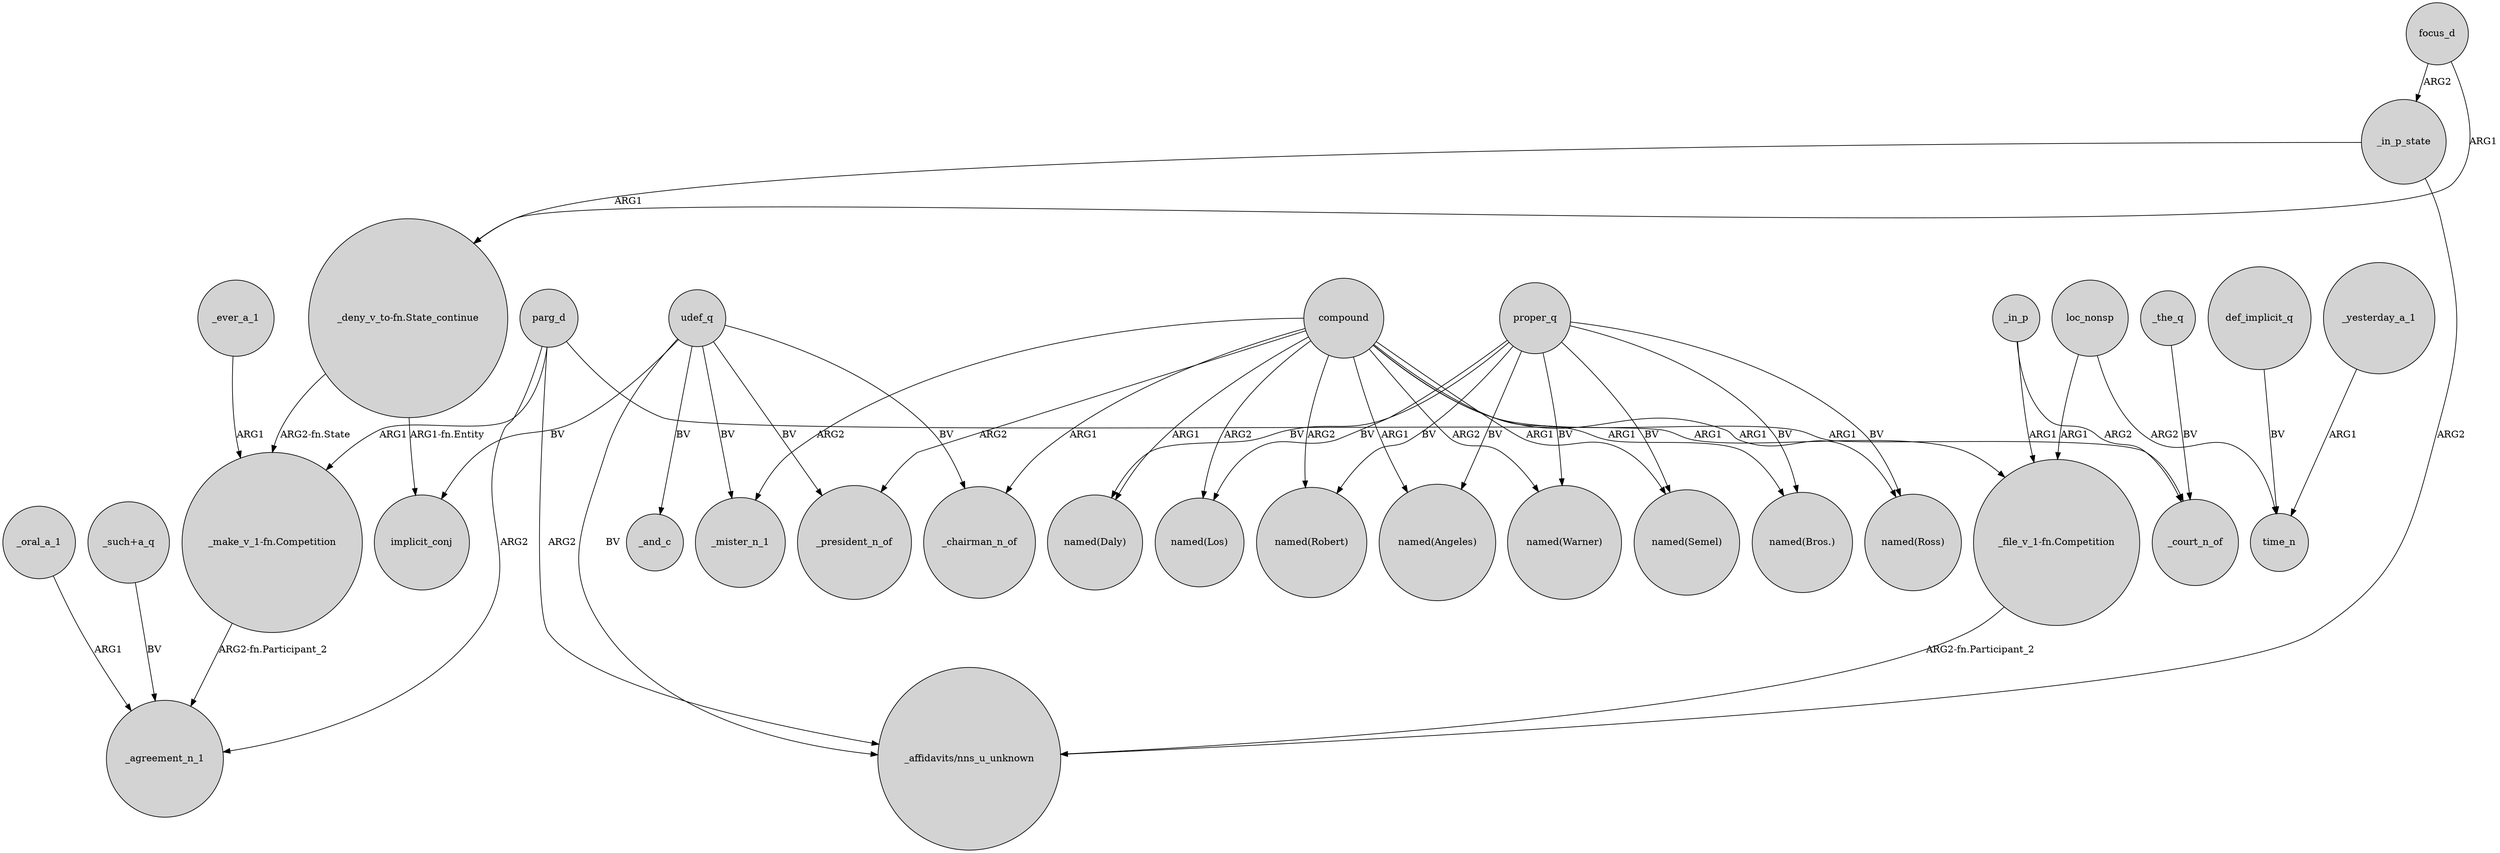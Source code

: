 digraph {
	node [shape=circle style=filled]
	_in_p_state -> "_affidavits/nns_u_unknown" [label=ARG2]
	compound -> _mister_n_1 [label=ARG2]
	focus_d -> _in_p_state [label=ARG2]
	compound -> _president_n_of [label=ARG2]
	_ever_a_1 -> "_make_v_1-fn.Competition" [label=ARG1]
	parg_d -> "_make_v_1-fn.Competition" [label=ARG1]
	parg_d -> _agreement_n_1 [label=ARG2]
	udef_q -> _chairman_n_of [label=BV]
	focus_d -> "_deny_v_to-fn.State_continue" [label=ARG1]
	udef_q -> "_affidavits/nns_u_unknown" [label=BV]
	compound -> "named(Ross)" [label=ARG1]
	compound -> "named(Bros.)" [label=ARG1]
	_yesterday_a_1 -> time_n [label=ARG1]
	udef_q -> _and_c [label=BV]
	proper_q -> "named(Daly)" [label=BV]
	udef_q -> _mister_n_1 [label=BV]
	parg_d -> "_file_v_1-fn.Competition" [label=ARG1]
	compound -> "named(Los)" [label=ARG2]
	_oral_a_1 -> _agreement_n_1 [label=ARG1]
	proper_q -> "named(Ross)" [label=BV]
	loc_nonsp -> "_file_v_1-fn.Competition" [label=ARG1]
	compound -> "named(Robert)" [label=ARG2]
	"_such+a_q" -> _agreement_n_1 [label=BV]
	"_make_v_1-fn.Competition" -> _agreement_n_1 [label="ARG2-fn.Participant_2"]
	compound -> _court_n_of [label=ARG1]
	_in_p -> _court_n_of [label=ARG2]
	"_deny_v_to-fn.State_continue" -> implicit_conj [label="ARG1-fn.Entity"]
	compound -> "named(Angeles)" [label=ARG1]
	compound -> "named(Warner)" [label=ARG2]
	compound -> _chairman_n_of [label=ARG1]
	parg_d -> "_affidavits/nns_u_unknown" [label=ARG2]
	"_file_v_1-fn.Competition" -> "_affidavits/nns_u_unknown" [label="ARG2-fn.Participant_2"]
	_in_p -> "_file_v_1-fn.Competition" [label=ARG1]
	proper_q -> "named(Semel)" [label=BV]
	proper_q -> "named(Los)" [label=BV]
	proper_q -> "named(Warner)" [label=BV]
	_the_q -> _court_n_of [label=BV]
	proper_q -> "named(Angeles)" [label=BV]
	proper_q -> "named(Robert)" [label=BV]
	loc_nonsp -> time_n [label=ARG2]
	def_implicit_q -> time_n [label=BV]
	udef_q -> _president_n_of [label=BV]
	compound -> "named(Daly)" [label=ARG1]
	compound -> "named(Semel)" [label=ARG1]
	udef_q -> implicit_conj [label=BV]
	proper_q -> "named(Bros.)" [label=BV]
	"_deny_v_to-fn.State_continue" -> "_make_v_1-fn.Competition" [label="ARG2-fn.State"]
	_in_p_state -> "_deny_v_to-fn.State_continue" [label=ARG1]
}
